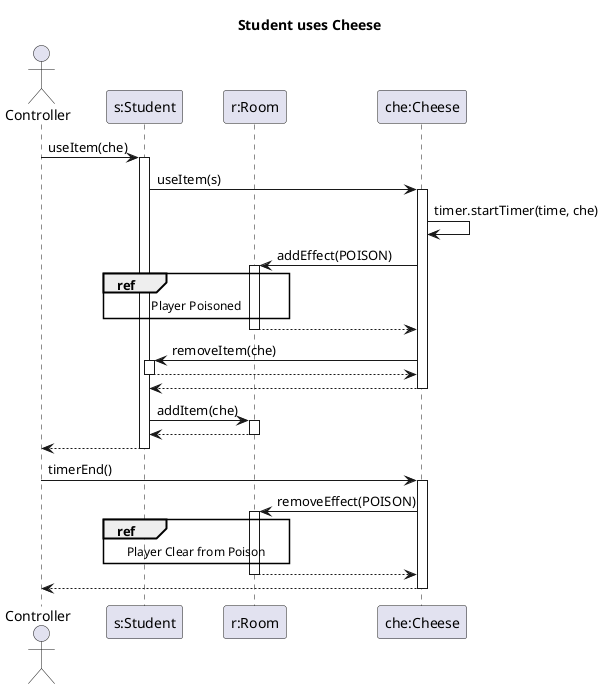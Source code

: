 @startuml player_drops_item

!$targetActor = "s"
!$targetActorClass = "Student"
!$targetItem = "che"
!$targetItemClass = "Cheese"
title  $targetActorClass uses $targetItemClass

actor Controller as c 
participant "$targetActor:$targetActorClass" as s
participant "r:Room" as r

participant "$targetItem:$targetItemClass" as targetItem

c -> s : useItem($targetItem)
activate s

    s -> targetItem : useItem($targetActor)
    activate targetItem
        targetItem -> targetItem:  timer.startTimer(time, che)

        targetItem -> r: addEffect(POISON)
        activate r

                ref over s, r
                    Player Poisoned
                end ref

            targetItem <-- r 
        deactivate r

        targetItem -> s : removeItem($targetItem)
        activate s
            targetItem <-- s 
        deactivate s

        s <-- targetItem
    deactivate targetItem

    s -> r : addItem($targetItem)
    activate r
        s <-- r 
    deactivate r
    
    c <-- s
deactivate s
c ->  targetItem: timerEnd()
activate targetItem

    targetItem -> r: removeEffect(POISON)
    activate r
        ref over s, r
            Player Clear from Poison
        end ref
        targetItem <-- r 
    deactivate r

    c <-- targetItem
deactivate targetItem
@enduml
' @startuml student_uses_cheese
' title Student uses cheese

' actor Controller as C
' participant "s : Student" as s
' participant "c : Cheese" as c
' participant "r : Room" as r
' actor Timer as t

' C -> s : useItem(c)
' Activate C
' Activate s
' s -> c : useItem(s)
' activate c
' alt isUsed == false
'     c -> t : startTimer(time)
'     Activate t
'     c -> r : addEffect(POISONED)
'     t -> c : timerEnd()
'     Deactivate t
'     c -> r : removeEffect(POISONED)
'     Deactivate c
' end
' Deactivate s
' Deactivate C

' @enduml